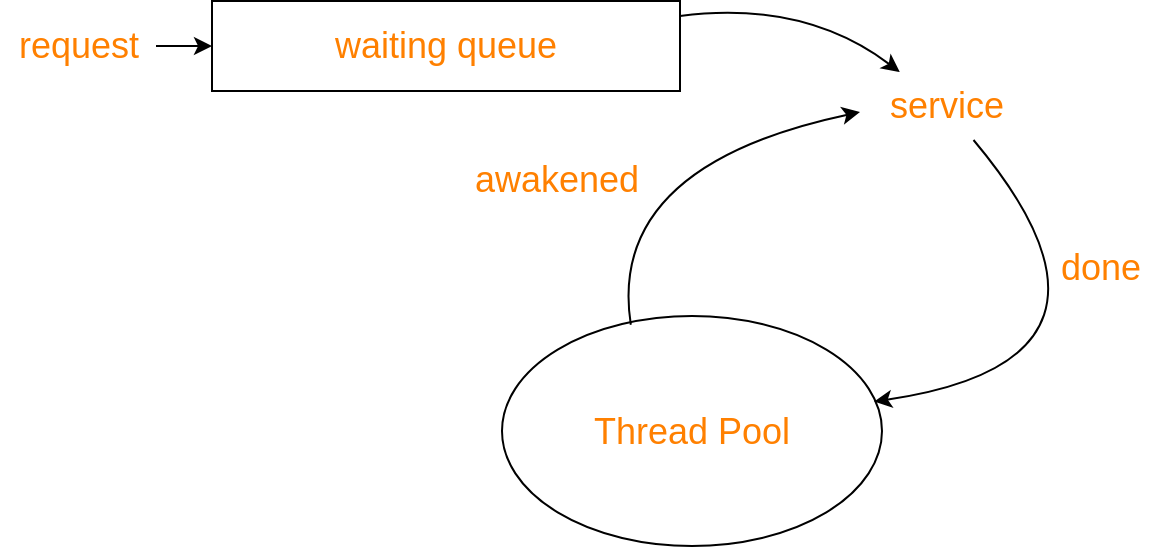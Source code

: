 <mxfile>
    <diagram id="i-aZt4GZ1YJdeXAhtWmo" name="第 1 页">
        <mxGraphModel dx="1002" dy="576" grid="0" gridSize="10" guides="1" tooltips="1" connect="1" arrows="1" fold="1" page="0" pageScale="1" pageWidth="827" pageHeight="1169" math="0" shadow="0">
            <root>
                <mxCell id="0"/>
                <mxCell id="1" parent="0"/>
                <mxCell id="13" value="" style="edgeStyle=none;curved=1;html=1;fontSize=18;fontColor=#FF8000;" edge="1" parent="1" source="2" target="3">
                    <mxGeometry relative="1" as="geometry"/>
                </mxCell>
                <mxCell id="2" value="&lt;font color=&quot;#ff8000&quot; style=&quot;font-size: 18px;&quot;&gt;request&lt;/font&gt;" style="text;html=1;align=center;verticalAlign=middle;resizable=0;points=[];autosize=1;strokeColor=none;fillColor=none;" vertex="1" parent="1">
                    <mxGeometry x="85" y="150" width="78" height="34" as="geometry"/>
                </mxCell>
                <mxCell id="14" value="" style="edgeStyle=none;curved=1;html=1;fontSize=18;fontColor=#FF8000;" edge="1" parent="1" source="3" target="10">
                    <mxGeometry relative="1" as="geometry">
                        <Array as="points">
                            <mxPoint x="487" y="144"/>
                        </Array>
                    </mxGeometry>
                </mxCell>
                <mxCell id="3" value="waiting queue" style="rounded=0;whiteSpace=wrap;html=1;fontSize=18;fontColor=#FF8000;" vertex="1" parent="1">
                    <mxGeometry x="191" y="144.5" width="234" height="45" as="geometry"/>
                </mxCell>
                <mxCell id="4" value="Thread Pool" style="ellipse;whiteSpace=wrap;html=1;fontSize=18;fontColor=#FF8000;" vertex="1" parent="1">
                    <mxGeometry x="336" y="302" width="190" height="115" as="geometry"/>
                </mxCell>
                <mxCell id="7" value="" style="endArrow=classic;html=1;fontSize=18;fontColor=#FF8000;curved=1;exitX=0.339;exitY=0.038;exitDx=0;exitDy=0;exitPerimeter=0;" edge="1" parent="1" source="4">
                    <mxGeometry width="50" height="50" relative="1" as="geometry">
                        <mxPoint x="420" y="287" as="sourcePoint"/>
                        <mxPoint x="515" y="200" as="targetPoint"/>
                        <Array as="points">
                            <mxPoint x="388" y="227"/>
                        </Array>
                    </mxGeometry>
                </mxCell>
                <mxCell id="8" value="awakened" style="text;html=1;align=center;verticalAlign=middle;resizable=0;points=[];autosize=1;strokeColor=none;fillColor=none;fontSize=18;fontColor=#FF8000;" vertex="1" parent="1">
                    <mxGeometry x="313" y="217" width="100" height="34" as="geometry"/>
                </mxCell>
                <mxCell id="10" value="service" style="text;html=1;align=center;verticalAlign=middle;resizable=0;points=[];autosize=1;strokeColor=none;fillColor=none;fontSize=18;fontColor=#FF8000;" vertex="1" parent="1">
                    <mxGeometry x="520" y="180" width="75" height="34" as="geometry"/>
                </mxCell>
                <mxCell id="11" value="" style="endArrow=classic;html=1;fontSize=18;fontColor=#FF8000;curved=1;entryX=0.979;entryY=0.372;entryDx=0;entryDy=0;entryPerimeter=0;" edge="1" parent="1" source="10" target="4">
                    <mxGeometry width="50" height="50" relative="1" as="geometry">
                        <mxPoint x="601" y="334" as="sourcePoint"/>
                        <mxPoint x="651" y="284" as="targetPoint"/>
                        <Array as="points">
                            <mxPoint x="664" y="324"/>
                        </Array>
                    </mxGeometry>
                </mxCell>
                <mxCell id="12" value="done" style="text;html=1;align=center;verticalAlign=middle;resizable=0;points=[];autosize=1;strokeColor=none;fillColor=none;fontSize=18;fontColor=#FF8000;" vertex="1" parent="1">
                    <mxGeometry x="606" y="261" width="58" height="34" as="geometry"/>
                </mxCell>
            </root>
        </mxGraphModel>
    </diagram>
</mxfile>